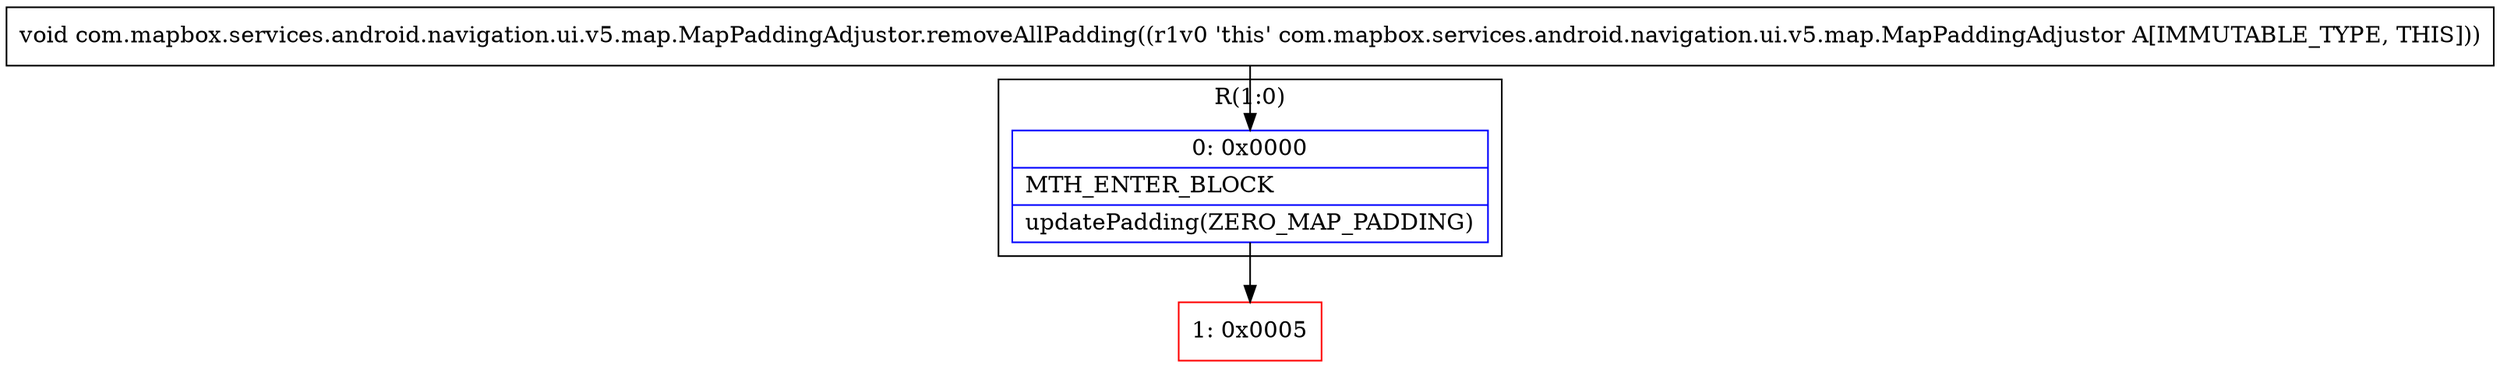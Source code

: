 digraph "CFG forcom.mapbox.services.android.navigation.ui.v5.map.MapPaddingAdjustor.removeAllPadding()V" {
subgraph cluster_Region_342208049 {
label = "R(1:0)";
node [shape=record,color=blue];
Node_0 [shape=record,label="{0\:\ 0x0000|MTH_ENTER_BLOCK\l|updatePadding(ZERO_MAP_PADDING)\l}"];
}
Node_1 [shape=record,color=red,label="{1\:\ 0x0005}"];
MethodNode[shape=record,label="{void com.mapbox.services.android.navigation.ui.v5.map.MapPaddingAdjustor.removeAllPadding((r1v0 'this' com.mapbox.services.android.navigation.ui.v5.map.MapPaddingAdjustor A[IMMUTABLE_TYPE, THIS])) }"];
MethodNode -> Node_0;
Node_0 -> Node_1;
}

